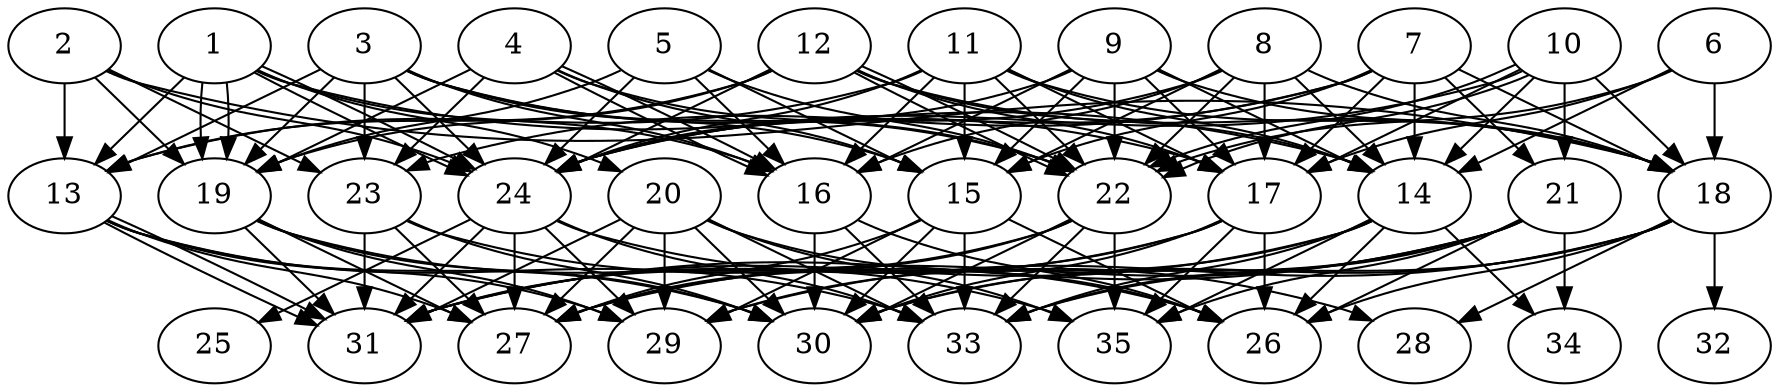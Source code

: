 // DAG automatically generated by daggen at Thu Oct  3 14:05:37 2019
// ./daggen --dot -n 35 --ccr 0.5 --fat 0.7 --regular 0.9 --density 0.9 --mindata 5242880 --maxdata 52428800 
digraph G {
  1 [size="40501248", alpha="0.13", expect_size="20250624"] 
  1 -> 13 [size ="20250624"]
  1 -> 14 [size ="20250624"]
  1 -> 16 [size ="20250624"]
  1 -> 19 [size ="20250624"]
  1 -> 19 [size ="20250624"]
  1 -> 20 [size ="20250624"]
  1 -> 24 [size ="20250624"]
  1 -> 24 [size ="20250624"]
  2 [size="75431936", alpha="0.19", expect_size="37715968"] 
  2 -> 13 [size ="37715968"]
  2 -> 18 [size ="37715968"]
  2 -> 19 [size ="37715968"]
  2 -> 23 [size ="37715968"]
  2 -> 24 [size ="37715968"]
  3 [size="89489408", alpha="0.09", expect_size="44744704"] 
  3 -> 13 [size ="44744704"]
  3 -> 15 [size ="44744704"]
  3 -> 16 [size ="44744704"]
  3 -> 17 [size ="44744704"]
  3 -> 19 [size ="44744704"]
  3 -> 22 [size ="44744704"]
  3 -> 23 [size ="44744704"]
  3 -> 24 [size ="44744704"]
  4 [size="80033792", alpha="0.08", expect_size="40016896"] 
  4 -> 15 [size ="40016896"]
  4 -> 16 [size ="40016896"]
  4 -> 16 [size ="40016896"]
  4 -> 19 [size ="40016896"]
  4 -> 22 [size ="40016896"]
  4 -> 23 [size ="40016896"]
  5 [size="90570752", alpha="0.12", expect_size="45285376"] 
  5 -> 15 [size ="45285376"]
  5 -> 16 [size ="45285376"]
  5 -> 19 [size ="45285376"]
  5 -> 22 [size ="45285376"]
  5 -> 24 [size ="45285376"]
  6 [size="58474496", alpha="0.12", expect_size="29237248"] 
  6 -> 14 [size ="29237248"]
  6 -> 17 [size ="29237248"]
  6 -> 18 [size ="29237248"]
  6 -> 22 [size ="29237248"]
  7 [size="52649984", alpha="0.09", expect_size="26324992"] 
  7 -> 14 [size ="26324992"]
  7 -> 15 [size ="26324992"]
  7 -> 17 [size ="26324992"]
  7 -> 18 [size ="26324992"]
  7 -> 21 [size ="26324992"]
  7 -> 23 [size ="26324992"]
  7 -> 24 [size ="26324992"]
  8 [size="42242048", alpha="0.15", expect_size="21121024"] 
  8 -> 14 [size ="21121024"]
  8 -> 15 [size ="21121024"]
  8 -> 16 [size ="21121024"]
  8 -> 17 [size ="21121024"]
  8 -> 18 [size ="21121024"]
  8 -> 22 [size ="21121024"]
  8 -> 24 [size ="21121024"]
  9 [size="30994432", alpha="0.11", expect_size="15497216"] 
  9 -> 14 [size ="15497216"]
  9 -> 15 [size ="15497216"]
  9 -> 16 [size ="15497216"]
  9 -> 17 [size ="15497216"]
  9 -> 18 [size ="15497216"]
  9 -> 22 [size ="15497216"]
  9 -> 24 [size ="15497216"]
  10 [size="52232192", alpha="0.07", expect_size="26116096"] 
  10 -> 14 [size ="26116096"]
  10 -> 17 [size ="26116096"]
  10 -> 18 [size ="26116096"]
  10 -> 21 [size ="26116096"]
  10 -> 22 [size ="26116096"]
  10 -> 22 [size ="26116096"]
  10 -> 24 [size ="26116096"]
  11 [size="38529024", alpha="0.10", expect_size="19264512"] 
  11 -> 13 [size ="19264512"]
  11 -> 14 [size ="19264512"]
  11 -> 15 [size ="19264512"]
  11 -> 16 [size ="19264512"]
  11 -> 17 [size ="19264512"]
  11 -> 18 [size ="19264512"]
  11 -> 22 [size ="19264512"]
  11 -> 24 [size ="19264512"]
  12 [size="101013504", alpha="0.07", expect_size="50506752"] 
  12 -> 13 [size ="50506752"]
  12 -> 14 [size ="50506752"]
  12 -> 17 [size ="50506752"]
  12 -> 18 [size ="50506752"]
  12 -> 19 [size ="50506752"]
  12 -> 22 [size ="50506752"]
  12 -> 22 [size ="50506752"]
  12 -> 24 [size ="50506752"]
  13 [size="97554432", alpha="0.13", expect_size="48777216"] 
  13 -> 27 [size ="48777216"]
  13 -> 29 [size ="48777216"]
  13 -> 30 [size ="48777216"]
  13 -> 31 [size ="48777216"]
  13 -> 31 [size ="48777216"]
  13 -> 33 [size ="48777216"]
  14 [size="47523840", alpha="0.02", expect_size="23761920"] 
  14 -> 26 [size ="23761920"]
  14 -> 29 [size ="23761920"]
  14 -> 31 [size ="23761920"]
  14 -> 33 [size ="23761920"]
  14 -> 34 [size ="23761920"]
  14 -> 35 [size ="23761920"]
  15 [size="83419136", alpha="0.10", expect_size="41709568"] 
  15 -> 26 [size ="41709568"]
  15 -> 27 [size ="41709568"]
  15 -> 29 [size ="41709568"]
  15 -> 30 [size ="41709568"]
  15 -> 33 [size ="41709568"]
  16 [size="43773952", alpha="0.11", expect_size="21886976"] 
  16 -> 26 [size ="21886976"]
  16 -> 30 [size ="21886976"]
  16 -> 33 [size ="21886976"]
  17 [size="101672960", alpha="0.05", expect_size="50836480"] 
  17 -> 26 [size ="50836480"]
  17 -> 27 [size ="50836480"]
  17 -> 30 [size ="50836480"]
  17 -> 31 [size ="50836480"]
  17 -> 35 [size ="50836480"]
  18 [size="49709056", alpha="0.01", expect_size="24854528"] 
  18 -> 26 [size ="24854528"]
  18 -> 28 [size ="24854528"]
  18 -> 29 [size ="24854528"]
  18 -> 30 [size ="24854528"]
  18 -> 32 [size ="24854528"]
  18 -> 33 [size ="24854528"]
  19 [size="28442624", alpha="0.08", expect_size="14221312"] 
  19 -> 27 [size ="14221312"]
  19 -> 29 [size ="14221312"]
  19 -> 30 [size ="14221312"]
  19 -> 31 [size ="14221312"]
  19 -> 35 [size ="14221312"]
  20 [size="82575360", alpha="0.07", expect_size="41287680"] 
  20 -> 26 [size ="41287680"]
  20 -> 27 [size ="41287680"]
  20 -> 29 [size ="41287680"]
  20 -> 30 [size ="41287680"]
  20 -> 31 [size ="41287680"]
  20 -> 33 [size ="41287680"]
  20 -> 35 [size ="41287680"]
  21 [size="20103168", alpha="0.11", expect_size="10051584"] 
  21 -> 26 [size ="10051584"]
  21 -> 27 [size ="10051584"]
  21 -> 30 [size ="10051584"]
  21 -> 31 [size ="10051584"]
  21 -> 33 [size ="10051584"]
  21 -> 34 [size ="10051584"]
  21 -> 35 [size ="10051584"]
  22 [size="66056192", alpha="0.10", expect_size="33028096"] 
  22 -> 27 [size ="33028096"]
  22 -> 30 [size ="33028096"]
  22 -> 31 [size ="33028096"]
  22 -> 33 [size ="33028096"]
  22 -> 35 [size ="33028096"]
  23 [size="99860480", alpha="0.05", expect_size="49930240"] 
  23 -> 26 [size ="49930240"]
  23 -> 27 [size ="49930240"]
  23 -> 30 [size ="49930240"]
  23 -> 31 [size ="49930240"]
  24 [size="65206272", alpha="0.15", expect_size="32603136"] 
  24 -> 25 [size ="32603136"]
  24 -> 27 [size ="32603136"]
  24 -> 28 [size ="32603136"]
  24 -> 29 [size ="32603136"]
  24 -> 31 [size ="32603136"]
  24 -> 33 [size ="32603136"]
  25 [size="76660736", alpha="0.02", expect_size="38330368"] 
  26 [size="29673472", alpha="0.19", expect_size="14836736"] 
  27 [size="79835136", alpha="0.05", expect_size="39917568"] 
  28 [size="103297024", alpha="0.17", expect_size="51648512"] 
  29 [size="13899776", alpha="0.14", expect_size="6949888"] 
  30 [size="53991424", alpha="0.00", expect_size="26995712"] 
  31 [size="85929984", alpha="0.12", expect_size="42964992"] 
  32 [size="45359104", alpha="0.03", expect_size="22679552"] 
  33 [size="91596800", alpha="0.13", expect_size="45798400"] 
  34 [size="20537344", alpha="0.10", expect_size="10268672"] 
  35 [size="90468352", alpha="0.03", expect_size="45234176"] 
}
